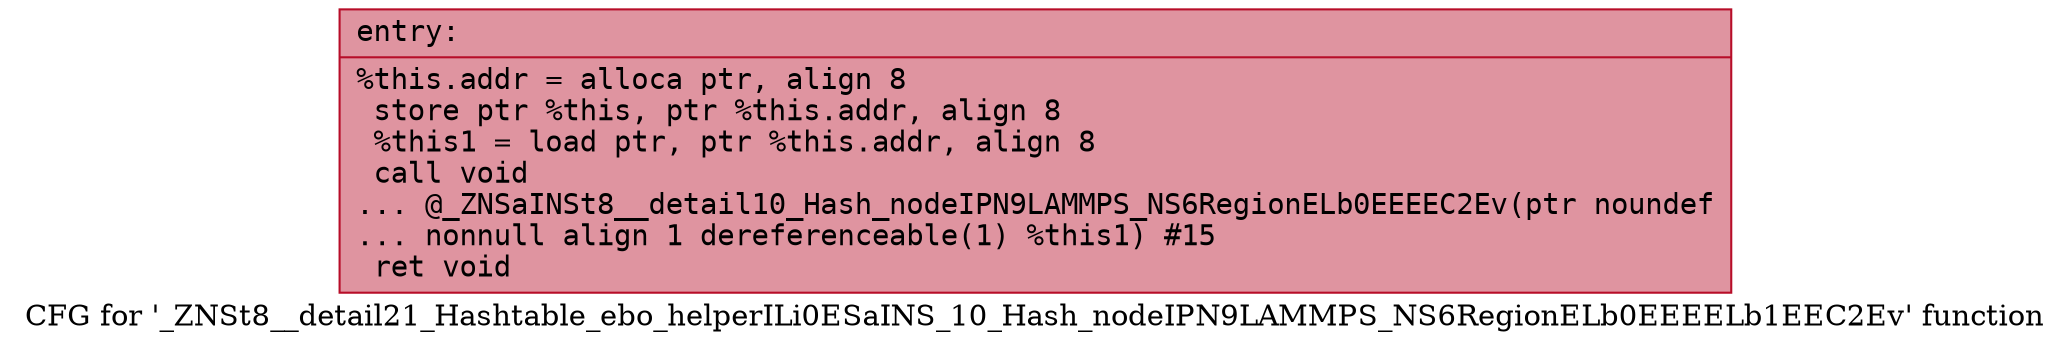digraph "CFG for '_ZNSt8__detail21_Hashtable_ebo_helperILi0ESaINS_10_Hash_nodeIPN9LAMMPS_NS6RegionELb0EEEELb1EEC2Ev' function" {
	label="CFG for '_ZNSt8__detail21_Hashtable_ebo_helperILi0ESaINS_10_Hash_nodeIPN9LAMMPS_NS6RegionELb0EEEELb1EEC2Ev' function";

	Node0x561837e9a400 [shape=record,color="#b70d28ff", style=filled, fillcolor="#b70d2870" fontname="Courier",label="{entry:\l|  %this.addr = alloca ptr, align 8\l  store ptr %this, ptr %this.addr, align 8\l  %this1 = load ptr, ptr %this.addr, align 8\l  call void\l... @_ZNSaINSt8__detail10_Hash_nodeIPN9LAMMPS_NS6RegionELb0EEEEC2Ev(ptr noundef\l... nonnull align 1 dereferenceable(1) %this1) #15\l  ret void\l}"];
}
